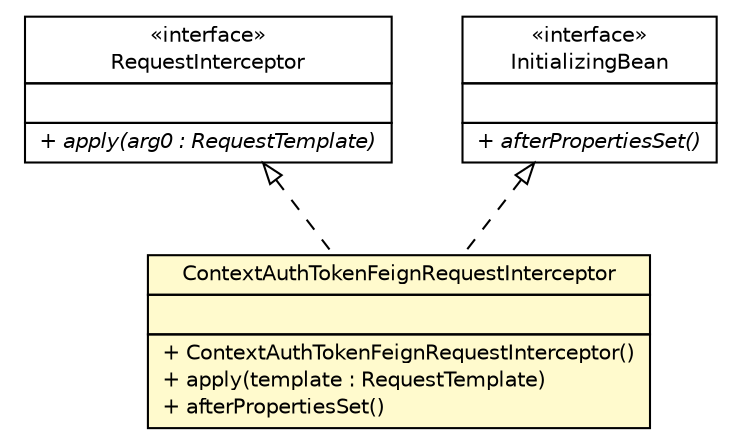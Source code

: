 #!/usr/local/bin/dot
#
# Class diagram 
# Generated by UMLGraph version R5_6-24-gf6e263 (http://www.umlgraph.org/)
#

digraph G {
	edge [fontname="Helvetica",fontsize=10,labelfontname="Helvetica",labelfontsize=10];
	node [fontname="Helvetica",fontsize=10,shape=plaintext];
	nodesep=0.25;
	ranksep=0.5;
	// com.yirendai.oss.lib.security.internal.feign.ContextAuthTokenFeignRequestInterceptor
	c1752 [label=<<table title="com.yirendai.oss.lib.security.internal.feign.ContextAuthTokenFeignRequestInterceptor" border="0" cellborder="1" cellspacing="0" cellpadding="2" port="p" bgcolor="lemonChiffon" href="./ContextAuthTokenFeignRequestInterceptor.html">
		<tr><td><table border="0" cellspacing="0" cellpadding="1">
<tr><td align="center" balign="center"> ContextAuthTokenFeignRequestInterceptor </td></tr>
		</table></td></tr>
		<tr><td><table border="0" cellspacing="0" cellpadding="1">
<tr><td align="left" balign="left">  </td></tr>
		</table></td></tr>
		<tr><td><table border="0" cellspacing="0" cellpadding="1">
<tr><td align="left" balign="left"> + ContextAuthTokenFeignRequestInterceptor() </td></tr>
<tr><td align="left" balign="left"> + apply(template : RequestTemplate) </td></tr>
<tr><td align="left" balign="left"> + afterPropertiesSet() </td></tr>
		</table></td></tr>
		</table>>, URL="./ContextAuthTokenFeignRequestInterceptor.html", fontname="Helvetica", fontcolor="black", fontsize=10.0];
	//com.yirendai.oss.lib.security.internal.feign.ContextAuthTokenFeignRequestInterceptor implements feign.RequestInterceptor
	c1762:p -> c1752:p [dir=back,arrowtail=empty,style=dashed];
	//com.yirendai.oss.lib.security.internal.feign.ContextAuthTokenFeignRequestInterceptor implements org.springframework.beans.factory.InitializingBean
	c1763:p -> c1752:p [dir=back,arrowtail=empty,style=dashed];
	// feign.RequestInterceptor
	c1762 [label=<<table title="feign.RequestInterceptor" border="0" cellborder="1" cellspacing="0" cellpadding="2" port="p" href="http://java.sun.com/j2se/1.4.2/docs/api/feign/RequestInterceptor.html">
		<tr><td><table border="0" cellspacing="0" cellpadding="1">
<tr><td align="center" balign="center"> &#171;interface&#187; </td></tr>
<tr><td align="center" balign="center"> RequestInterceptor </td></tr>
		</table></td></tr>
		<tr><td><table border="0" cellspacing="0" cellpadding="1">
<tr><td align="left" balign="left">  </td></tr>
		</table></td></tr>
		<tr><td><table border="0" cellspacing="0" cellpadding="1">
<tr><td align="left" balign="left"><font face="Helvetica-Oblique" point-size="10.0"> + apply(arg0 : RequestTemplate) </font></td></tr>
		</table></td></tr>
		</table>>, URL="http://java.sun.com/j2se/1.4.2/docs/api/feign/RequestInterceptor.html", fontname="Helvetica", fontcolor="black", fontsize=10.0];
	// org.springframework.beans.factory.InitializingBean
	c1763 [label=<<table title="org.springframework.beans.factory.InitializingBean" border="0" cellborder="1" cellspacing="0" cellpadding="2" port="p" href="http://java.sun.com/j2se/1.4.2/docs/api/org/springframework/beans/factory/InitializingBean.html">
		<tr><td><table border="0" cellspacing="0" cellpadding="1">
<tr><td align="center" balign="center"> &#171;interface&#187; </td></tr>
<tr><td align="center" balign="center"> InitializingBean </td></tr>
		</table></td></tr>
		<tr><td><table border="0" cellspacing="0" cellpadding="1">
<tr><td align="left" balign="left">  </td></tr>
		</table></td></tr>
		<tr><td><table border="0" cellspacing="0" cellpadding="1">
<tr><td align="left" balign="left"><font face="Helvetica-Oblique" point-size="10.0"> + afterPropertiesSet() </font></td></tr>
		</table></td></tr>
		</table>>, URL="http://java.sun.com/j2se/1.4.2/docs/api/org/springframework/beans/factory/InitializingBean.html", fontname="Helvetica", fontcolor="black", fontsize=10.0];
}

